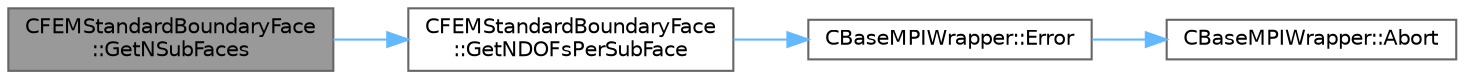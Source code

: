 digraph "CFEMStandardBoundaryFace::GetNSubFaces"
{
 // LATEX_PDF_SIZE
  bgcolor="transparent";
  edge [fontname=Helvetica,fontsize=10,labelfontname=Helvetica,labelfontsize=10];
  node [fontname=Helvetica,fontsize=10,shape=box,height=0.2,width=0.4];
  rankdir="LR";
  Node1 [id="Node000001",label="CFEMStandardBoundaryFace\l::GetNSubFaces",height=0.2,width=0.4,color="gray40", fillcolor="grey60", style="filled", fontcolor="black",tooltip="Function, which makes available the number of linear subfaces used for plotting, among others."];
  Node1 -> Node2 [id="edge1_Node000001_Node000002",color="steelblue1",style="solid",tooltip=" "];
  Node2 [id="Node000002",label="CFEMStandardBoundaryFace\l::GetNDOFsPerSubFace",height=0.2,width=0.4,color="grey40", fillcolor="white", style="filled",URL="$classCFEMStandardBoundaryFace.html#a8607e35cb6b702df59cc8f429d54d022",tooltip="Function, which makes available the number of DOFs of a linear subface, used for plotting,..."];
  Node2 -> Node3 [id="edge2_Node000002_Node000003",color="steelblue1",style="solid",tooltip=" "];
  Node3 [id="Node000003",label="CBaseMPIWrapper::Error",height=0.2,width=0.4,color="grey40", fillcolor="white", style="filled",URL="$classCBaseMPIWrapper.html#a04457c47629bda56704e6a8804833eeb",tooltip=" "];
  Node3 -> Node4 [id="edge3_Node000003_Node000004",color="steelblue1",style="solid",tooltip=" "];
  Node4 [id="Node000004",label="CBaseMPIWrapper::Abort",height=0.2,width=0.4,color="grey40", fillcolor="white", style="filled",URL="$classCBaseMPIWrapper.html#af7297d861dca86b45cf561b6ab642e8f",tooltip=" "];
}
